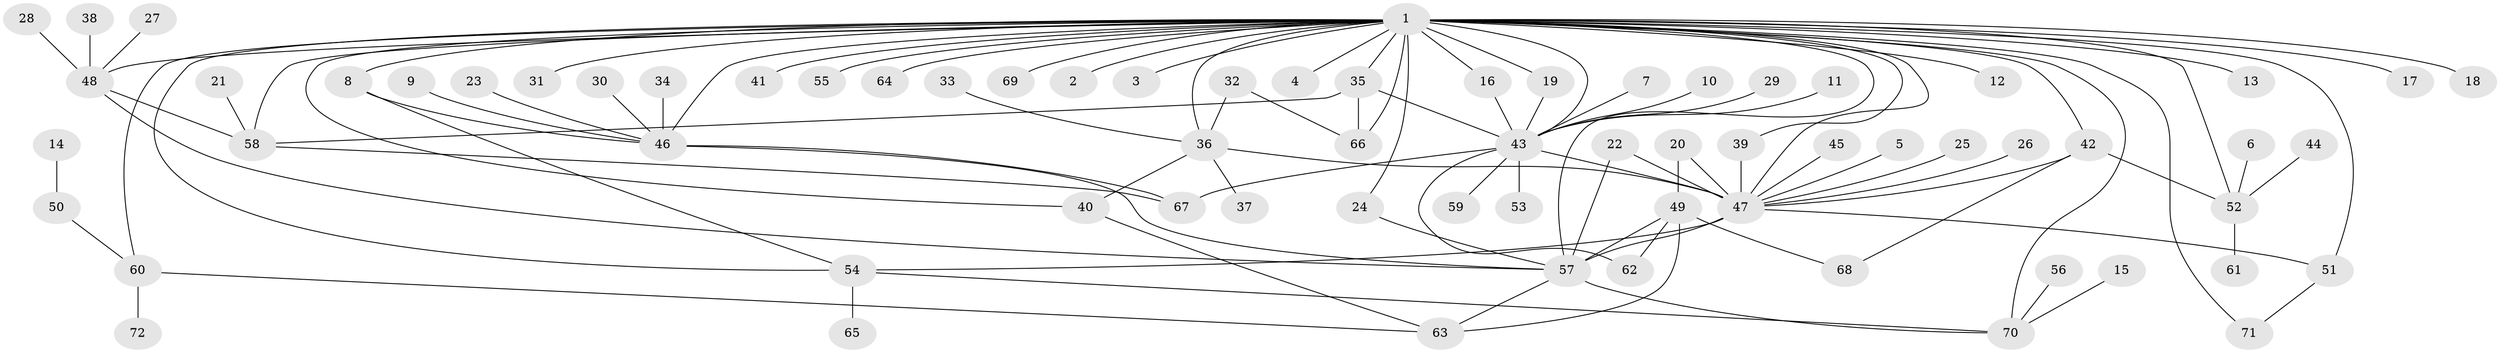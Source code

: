// original degree distribution, {41: 0.006944444444444444, 2: 0.14583333333333334, 4: 0.04861111111111111, 5: 0.027777777777777776, 19: 0.006944444444444444, 7: 0.020833333333333332, 1: 0.5833333333333334, 8: 0.027777777777777776, 9: 0.006944444444444444, 11: 0.006944444444444444, 6: 0.027777777777777776, 3: 0.09027777777777778}
// Generated by graph-tools (version 1.1) at 2025/26/03/09/25 03:26:02]
// undirected, 72 vertices, 104 edges
graph export_dot {
graph [start="1"]
  node [color=gray90,style=filled];
  1;
  2;
  3;
  4;
  5;
  6;
  7;
  8;
  9;
  10;
  11;
  12;
  13;
  14;
  15;
  16;
  17;
  18;
  19;
  20;
  21;
  22;
  23;
  24;
  25;
  26;
  27;
  28;
  29;
  30;
  31;
  32;
  33;
  34;
  35;
  36;
  37;
  38;
  39;
  40;
  41;
  42;
  43;
  44;
  45;
  46;
  47;
  48;
  49;
  50;
  51;
  52;
  53;
  54;
  55;
  56;
  57;
  58;
  59;
  60;
  61;
  62;
  63;
  64;
  65;
  66;
  67;
  68;
  69;
  70;
  71;
  72;
  1 -- 2 [weight=1.0];
  1 -- 3 [weight=1.0];
  1 -- 4 [weight=1.0];
  1 -- 8 [weight=1.0];
  1 -- 12 [weight=1.0];
  1 -- 13 [weight=1.0];
  1 -- 16 [weight=1.0];
  1 -- 17 [weight=1.0];
  1 -- 18 [weight=1.0];
  1 -- 19 [weight=1.0];
  1 -- 24 [weight=1.0];
  1 -- 31 [weight=1.0];
  1 -- 35 [weight=1.0];
  1 -- 36 [weight=1.0];
  1 -- 39 [weight=1.0];
  1 -- 40 [weight=1.0];
  1 -- 41 [weight=1.0];
  1 -- 42 [weight=1.0];
  1 -- 43 [weight=1.0];
  1 -- 46 [weight=2.0];
  1 -- 47 [weight=1.0];
  1 -- 48 [weight=1.0];
  1 -- 51 [weight=2.0];
  1 -- 52 [weight=1.0];
  1 -- 54 [weight=1.0];
  1 -- 55 [weight=1.0];
  1 -- 57 [weight=2.0];
  1 -- 58 [weight=1.0];
  1 -- 60 [weight=1.0];
  1 -- 64 [weight=1.0];
  1 -- 66 [weight=1.0];
  1 -- 69 [weight=1.0];
  1 -- 70 [weight=1.0];
  1 -- 71 [weight=1.0];
  5 -- 47 [weight=1.0];
  6 -- 52 [weight=1.0];
  7 -- 43 [weight=1.0];
  8 -- 46 [weight=1.0];
  8 -- 54 [weight=1.0];
  9 -- 46 [weight=1.0];
  10 -- 43 [weight=1.0];
  11 -- 43 [weight=1.0];
  14 -- 50 [weight=1.0];
  15 -- 70 [weight=1.0];
  16 -- 43 [weight=1.0];
  19 -- 43 [weight=1.0];
  20 -- 47 [weight=1.0];
  20 -- 49 [weight=1.0];
  21 -- 58 [weight=1.0];
  22 -- 47 [weight=1.0];
  22 -- 57 [weight=1.0];
  23 -- 46 [weight=1.0];
  24 -- 57 [weight=1.0];
  25 -- 47 [weight=1.0];
  26 -- 47 [weight=1.0];
  27 -- 48 [weight=1.0];
  28 -- 48 [weight=1.0];
  29 -- 43 [weight=1.0];
  30 -- 46 [weight=1.0];
  32 -- 36 [weight=1.0];
  32 -- 66 [weight=1.0];
  33 -- 36 [weight=1.0];
  34 -- 46 [weight=1.0];
  35 -- 43 [weight=1.0];
  35 -- 58 [weight=1.0];
  35 -- 66 [weight=1.0];
  36 -- 37 [weight=1.0];
  36 -- 40 [weight=1.0];
  36 -- 47 [weight=1.0];
  38 -- 48 [weight=1.0];
  39 -- 47 [weight=1.0];
  40 -- 63 [weight=1.0];
  42 -- 47 [weight=1.0];
  42 -- 52 [weight=1.0];
  42 -- 68 [weight=1.0];
  43 -- 47 [weight=1.0];
  43 -- 53 [weight=1.0];
  43 -- 59 [weight=1.0];
  43 -- 62 [weight=1.0];
  43 -- 67 [weight=2.0];
  44 -- 52 [weight=1.0];
  45 -- 47 [weight=1.0];
  46 -- 57 [weight=1.0];
  46 -- 67 [weight=1.0];
  47 -- 51 [weight=1.0];
  47 -- 54 [weight=1.0];
  47 -- 57 [weight=2.0];
  48 -- 57 [weight=1.0];
  48 -- 58 [weight=1.0];
  49 -- 57 [weight=1.0];
  49 -- 62 [weight=1.0];
  49 -- 63 [weight=1.0];
  49 -- 68 [weight=1.0];
  50 -- 60 [weight=1.0];
  51 -- 71 [weight=1.0];
  52 -- 61 [weight=1.0];
  54 -- 65 [weight=1.0];
  54 -- 70 [weight=1.0];
  56 -- 70 [weight=1.0];
  57 -- 63 [weight=1.0];
  57 -- 70 [weight=1.0];
  58 -- 67 [weight=1.0];
  60 -- 63 [weight=1.0];
  60 -- 72 [weight=1.0];
}
